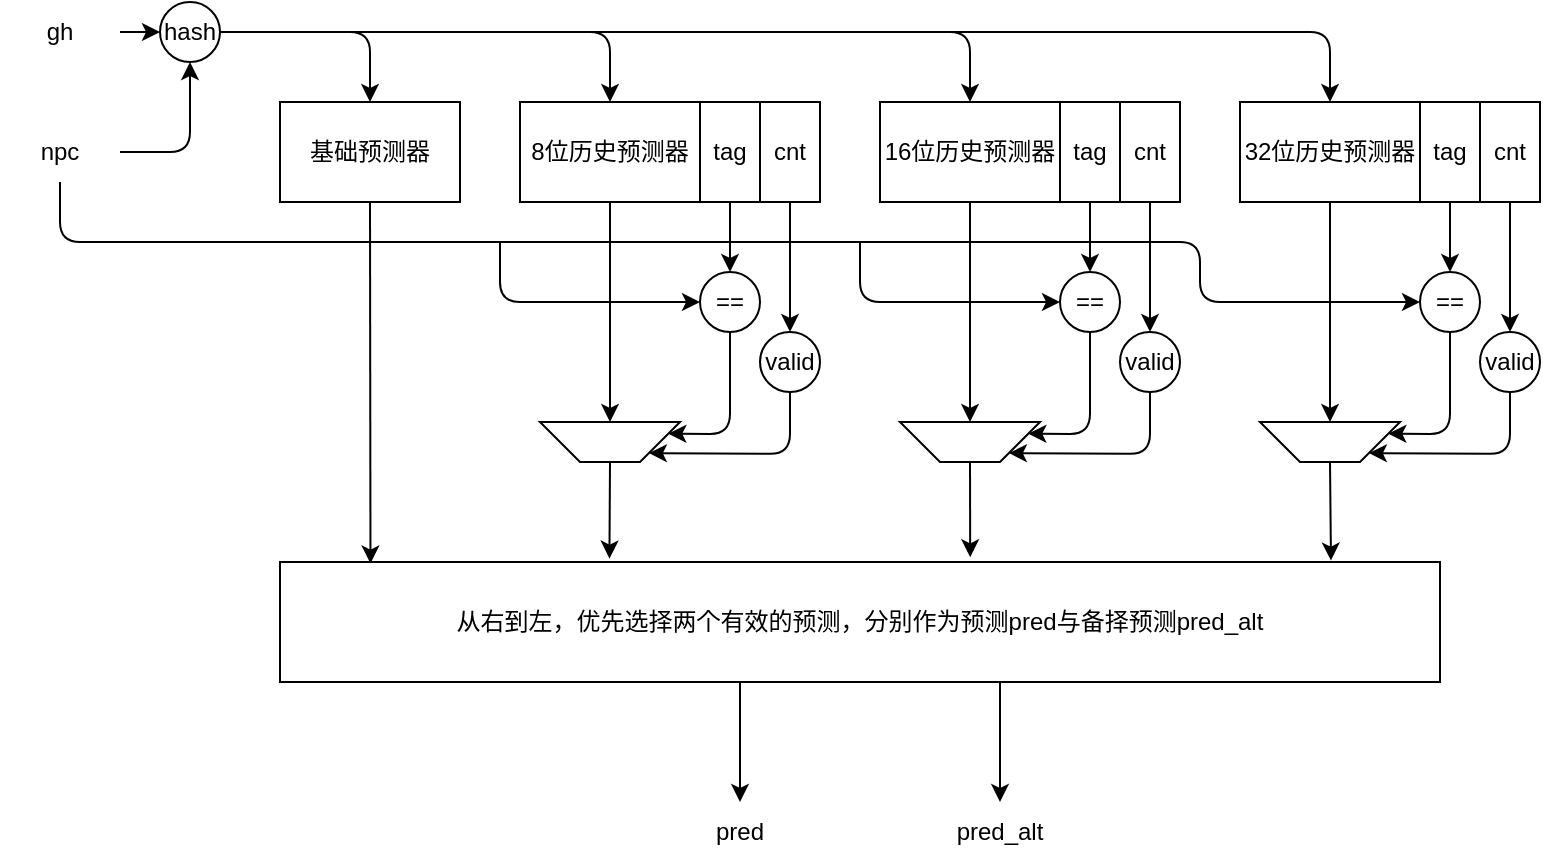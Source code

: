 <mxfile>
    <diagram id="iqQJ3oC0jEPZve3Dk3XF" name="第 1 页">
        <mxGraphModel dx="960" dy="493" grid="1" gridSize="10" guides="1" tooltips="1" connect="1" arrows="1" fold="1" page="1" pageScale="1" pageWidth="827" pageHeight="1169" math="0" shadow="0">
            <root>
                <mxCell id="0"/>
                <mxCell id="1" parent="0"/>
                <mxCell id="76" style="edgeStyle=none;html=1;exitX=0.5;exitY=1;exitDx=0;exitDy=0;entryX=0.078;entryY=0.013;entryDx=0;entryDy=0;entryPerimeter=0;" edge="1" parent="1" source="2" target="75">
                    <mxGeometry relative="1" as="geometry"/>
                </mxCell>
                <mxCell id="2" value="基础预测器" style="rounded=0;whiteSpace=wrap;html=1;" vertex="1" parent="1">
                    <mxGeometry x="150" y="260" width="90" height="50" as="geometry"/>
                </mxCell>
                <mxCell id="26" style="edgeStyle=none;html=1;exitX=1;exitY=0.5;exitDx=0;exitDy=0;entryX=0.5;entryY=1;entryDx=0;entryDy=0;" edge="1" parent="1" source="9" target="38">
                    <mxGeometry relative="1" as="geometry">
                        <mxPoint x="105" y="250" as="targetPoint"/>
                        <Array as="points">
                            <mxPoint x="105" y="285"/>
                        </Array>
                    </mxGeometry>
                </mxCell>
                <mxCell id="71" style="edgeStyle=none;html=1;exitX=0.5;exitY=1;exitDx=0;exitDy=0;entryX=0;entryY=0.5;entryDx=0;entryDy=0;" edge="1" parent="1" source="9">
                    <mxGeometry relative="1" as="geometry">
                        <mxPoint x="720" y="360" as="targetPoint"/>
                        <Array as="points">
                            <mxPoint x="40" y="330"/>
                            <mxPoint x="610" y="330"/>
                            <mxPoint x="610" y="360"/>
                        </Array>
                    </mxGeometry>
                </mxCell>
                <mxCell id="9" value="npc" style="text;html=1;strokeColor=none;fillColor=none;align=center;verticalAlign=middle;whiteSpace=wrap;rounded=0;" vertex="1" parent="1">
                    <mxGeometry x="10" y="270" width="60" height="30" as="geometry"/>
                </mxCell>
                <mxCell id="25" style="edgeStyle=none;html=1;exitX=1;exitY=0.5;exitDx=0;exitDy=0;entryX=0;entryY=0.5;entryDx=0;entryDy=0;" edge="1" parent="1" source="23">
                    <mxGeometry relative="1" as="geometry">
                        <mxPoint x="90" y="225" as="targetPoint"/>
                    </mxGeometry>
                </mxCell>
                <mxCell id="23" value="gh" style="text;html=1;strokeColor=none;fillColor=none;align=center;verticalAlign=middle;whiteSpace=wrap;rounded=0;" vertex="1" parent="1">
                    <mxGeometry x="10" y="210" width="60" height="30" as="geometry"/>
                </mxCell>
                <mxCell id="28" style="edgeStyle=none;html=1;exitX=1;exitY=0.5;exitDx=0;exitDy=0;entryX=0.5;entryY=0;entryDx=0;entryDy=0;" edge="1" parent="1">
                    <mxGeometry relative="1" as="geometry">
                        <mxPoint x="675" y="260" as="targetPoint"/>
                        <mxPoint x="120" y="225" as="sourcePoint"/>
                        <Array as="points">
                            <mxPoint x="675" y="225"/>
                        </Array>
                    </mxGeometry>
                </mxCell>
                <mxCell id="29" style="edgeStyle=none;html=1;exitX=1;exitY=0.5;exitDx=0;exitDy=0;entryX=0.5;entryY=0;entryDx=0;entryDy=0;" edge="1" parent="1" target="2">
                    <mxGeometry relative="1" as="geometry">
                        <mxPoint x="120" y="225" as="sourcePoint"/>
                        <Array as="points">
                            <mxPoint x="195" y="225"/>
                        </Array>
                    </mxGeometry>
                </mxCell>
                <mxCell id="30" style="edgeStyle=none;html=1;exitX=1;exitY=0.5;exitDx=0;exitDy=0;entryX=0.5;entryY=0;entryDx=0;entryDy=0;" edge="1" parent="1" target="5">
                    <mxGeometry relative="1" as="geometry">
                        <mxPoint x="120" y="225" as="sourcePoint"/>
                        <Array as="points">
                            <mxPoint x="315" y="225"/>
                        </Array>
                    </mxGeometry>
                </mxCell>
                <mxCell id="31" style="edgeStyle=none;html=1;exitX=1;exitY=0.5;exitDx=0;exitDy=0;entryX=0.5;entryY=0;entryDx=0;entryDy=0;" edge="1" parent="1">
                    <mxGeometry relative="1" as="geometry">
                        <mxPoint x="120" y="225" as="sourcePoint"/>
                        <mxPoint x="495" y="260" as="targetPoint"/>
                        <Array as="points">
                            <mxPoint x="495" y="225"/>
                        </Array>
                    </mxGeometry>
                </mxCell>
                <mxCell id="38" value="hash" style="ellipse;whiteSpace=wrap;html=1;aspect=fixed;" vertex="1" parent="1">
                    <mxGeometry x="90" y="210" width="30" height="30" as="geometry"/>
                </mxCell>
                <mxCell id="75" value="从右到左，优先选择两个有效的预测，分别作为预测pred与备择预测pred_alt" style="rounded=0;whiteSpace=wrap;html=1;" vertex="1" parent="1">
                    <mxGeometry x="150" y="490" width="580" height="60" as="geometry"/>
                </mxCell>
                <mxCell id="82" style="edgeStyle=none;html=1;exitX=0.5;exitY=0;exitDx=0;exitDy=0;entryX=0.284;entryY=-0.028;entryDx=0;entryDy=0;entryPerimeter=0;" edge="1" parent="1" source="77" target="75">
                    <mxGeometry relative="1" as="geometry"/>
                </mxCell>
                <mxCell id="83" value="" style="group" vertex="1" connectable="0" parent="1">
                    <mxGeometry x="260" y="260" width="160" height="180" as="geometry"/>
                </mxCell>
                <mxCell id="48" value="" style="group" vertex="1" connectable="0" parent="83">
                    <mxGeometry x="10" width="150" height="145" as="geometry"/>
                </mxCell>
                <mxCell id="45" value="" style="group" vertex="1" connectable="0" parent="48">
                    <mxGeometry width="150" height="145" as="geometry"/>
                </mxCell>
                <mxCell id="14" value="" style="group" vertex="1" connectable="0" parent="45">
                    <mxGeometry width="150" height="50" as="geometry"/>
                </mxCell>
                <mxCell id="5" value="8位历史预测器" style="rounded=0;whiteSpace=wrap;html=1;" vertex="1" parent="14">
                    <mxGeometry width="90" height="50" as="geometry"/>
                </mxCell>
                <mxCell id="11" value="tag" style="rounded=0;whiteSpace=wrap;html=1;" vertex="1" parent="14">
                    <mxGeometry x="90" width="30" height="50" as="geometry"/>
                </mxCell>
                <mxCell id="12" value="cnt" style="rounded=0;whiteSpace=wrap;html=1;" vertex="1" parent="14">
                    <mxGeometry x="120" width="30" height="50" as="geometry"/>
                </mxCell>
                <mxCell id="35" style="edgeStyle=none;html=1;exitX=0.5;exitY=1;exitDx=0;exitDy=0;entryX=0.5;entryY=0;entryDx=0;entryDy=0;" edge="1" parent="45" source="11" target="34">
                    <mxGeometry relative="1" as="geometry"/>
                </mxCell>
                <mxCell id="41" value="" style="group" vertex="1" connectable="0" parent="45">
                    <mxGeometry x="90" y="85" width="30" height="30" as="geometry"/>
                </mxCell>
                <mxCell id="34" value="==" style="ellipse;whiteSpace=wrap;html=1;aspect=fixed;" vertex="1" parent="41">
                    <mxGeometry width="30" height="30" as="geometry"/>
                </mxCell>
                <mxCell id="46" value="valid" style="ellipse;whiteSpace=wrap;html=1;aspect=fixed;" vertex="1" parent="45">
                    <mxGeometry x="120" y="115" width="30" height="30" as="geometry"/>
                </mxCell>
                <mxCell id="47" style="edgeStyle=none;html=1;exitX=0.5;exitY=1;exitDx=0;exitDy=0;entryX=0.5;entryY=0;entryDx=0;entryDy=0;" edge="1" parent="45" source="12" target="46">
                    <mxGeometry relative="1" as="geometry"/>
                </mxCell>
                <mxCell id="72" value="" style="endArrow=classic;html=1;entryX=0;entryY=0.5;entryDx=0;entryDy=0;" edge="1" parent="83" target="34">
                    <mxGeometry width="50" height="50" relative="1" as="geometry">
                        <mxPoint y="70" as="sourcePoint"/>
                        <mxPoint x="80" y="80" as="targetPoint"/>
                        <Array as="points">
                            <mxPoint y="100"/>
                        </Array>
                    </mxGeometry>
                </mxCell>
                <mxCell id="77" value="" style="shape=trapezoid;perimeter=trapezoidPerimeter;whiteSpace=wrap;html=1;fixedSize=1;rotation=-180;" vertex="1" parent="83">
                    <mxGeometry x="20" y="160" width="70" height="20" as="geometry"/>
                </mxCell>
                <mxCell id="78" style="edgeStyle=none;html=1;exitX=0.5;exitY=1;exitDx=0;exitDy=0;entryX=0.5;entryY=1;entryDx=0;entryDy=0;" edge="1" parent="83" source="5" target="77">
                    <mxGeometry relative="1" as="geometry"/>
                </mxCell>
                <mxCell id="80" style="edgeStyle=none;html=1;exitX=0.5;exitY=1;exitDx=0;exitDy=0;entryX=0;entryY=0.75;entryDx=0;entryDy=0;" edge="1" parent="83" source="34" target="77">
                    <mxGeometry relative="1" as="geometry">
                        <Array as="points">
                            <mxPoint x="115" y="166"/>
                        </Array>
                    </mxGeometry>
                </mxCell>
                <mxCell id="81" style="edgeStyle=none;html=1;exitX=0.5;exitY=1;exitDx=0;exitDy=0;entryX=0;entryY=0;entryDx=0;entryDy=0;" edge="1" parent="83" source="46" target="77">
                    <mxGeometry relative="1" as="geometry">
                        <Array as="points">
                            <mxPoint x="145" y="176"/>
                        </Array>
                    </mxGeometry>
                </mxCell>
                <mxCell id="102" value="" style="group" vertex="1" connectable="0" parent="1">
                    <mxGeometry x="440" y="260" width="160" height="180" as="geometry"/>
                </mxCell>
                <mxCell id="103" value="" style="group" vertex="1" connectable="0" parent="102">
                    <mxGeometry x="10" width="150" height="145" as="geometry"/>
                </mxCell>
                <mxCell id="104" value="" style="group" vertex="1" connectable="0" parent="103">
                    <mxGeometry width="150" height="145" as="geometry"/>
                </mxCell>
                <mxCell id="105" value="" style="group" vertex="1" connectable="0" parent="104">
                    <mxGeometry width="150" height="50" as="geometry"/>
                </mxCell>
                <mxCell id="106" value="16位历史预测器" style="rounded=0;whiteSpace=wrap;html=1;" vertex="1" parent="105">
                    <mxGeometry width="90" height="50" as="geometry"/>
                </mxCell>
                <mxCell id="107" value="tag" style="rounded=0;whiteSpace=wrap;html=1;" vertex="1" parent="105">
                    <mxGeometry x="90" width="30" height="50" as="geometry"/>
                </mxCell>
                <mxCell id="108" value="cnt" style="rounded=0;whiteSpace=wrap;html=1;" vertex="1" parent="105">
                    <mxGeometry x="120" width="30" height="50" as="geometry"/>
                </mxCell>
                <mxCell id="109" style="edgeStyle=none;html=1;exitX=0.5;exitY=1;exitDx=0;exitDy=0;entryX=0.5;entryY=0;entryDx=0;entryDy=0;" edge="1" parent="104" source="107" target="111">
                    <mxGeometry relative="1" as="geometry"/>
                </mxCell>
                <mxCell id="110" value="" style="group" vertex="1" connectable="0" parent="104">
                    <mxGeometry x="90" y="85" width="30" height="30" as="geometry"/>
                </mxCell>
                <mxCell id="111" value="==" style="ellipse;whiteSpace=wrap;html=1;aspect=fixed;" vertex="1" parent="110">
                    <mxGeometry width="30" height="30" as="geometry"/>
                </mxCell>
                <mxCell id="112" value="valid" style="ellipse;whiteSpace=wrap;html=1;aspect=fixed;" vertex="1" parent="104">
                    <mxGeometry x="120" y="115" width="30" height="30" as="geometry"/>
                </mxCell>
                <mxCell id="113" style="edgeStyle=none;html=1;exitX=0.5;exitY=1;exitDx=0;exitDy=0;entryX=0.5;entryY=0;entryDx=0;entryDy=0;" edge="1" parent="104" source="108" target="112">
                    <mxGeometry relative="1" as="geometry"/>
                </mxCell>
                <mxCell id="114" value="" style="endArrow=classic;html=1;entryX=0;entryY=0.5;entryDx=0;entryDy=0;" edge="1" parent="102" target="111">
                    <mxGeometry width="50" height="50" relative="1" as="geometry">
                        <mxPoint y="70" as="sourcePoint"/>
                        <mxPoint x="80" y="80" as="targetPoint"/>
                        <Array as="points">
                            <mxPoint y="100"/>
                        </Array>
                    </mxGeometry>
                </mxCell>
                <mxCell id="115" value="" style="shape=trapezoid;perimeter=trapezoidPerimeter;whiteSpace=wrap;html=1;fixedSize=1;rotation=-180;" vertex="1" parent="102">
                    <mxGeometry x="20" y="160" width="70" height="20" as="geometry"/>
                </mxCell>
                <mxCell id="116" style="edgeStyle=none;html=1;exitX=0.5;exitY=1;exitDx=0;exitDy=0;entryX=0.5;entryY=1;entryDx=0;entryDy=0;" edge="1" parent="102" source="106" target="115">
                    <mxGeometry relative="1" as="geometry"/>
                </mxCell>
                <mxCell id="117" style="edgeStyle=none;html=1;exitX=0.5;exitY=1;exitDx=0;exitDy=0;entryX=0;entryY=0.75;entryDx=0;entryDy=0;" edge="1" parent="102" source="111" target="115">
                    <mxGeometry relative="1" as="geometry">
                        <Array as="points">
                            <mxPoint x="115" y="166"/>
                        </Array>
                    </mxGeometry>
                </mxCell>
                <mxCell id="118" style="edgeStyle=none;html=1;exitX=0.5;exitY=1;exitDx=0;exitDy=0;entryX=0;entryY=0;entryDx=0;entryDy=0;" edge="1" parent="102" source="112" target="115">
                    <mxGeometry relative="1" as="geometry">
                        <Array as="points">
                            <mxPoint x="145" y="176"/>
                        </Array>
                    </mxGeometry>
                </mxCell>
                <mxCell id="119" value="" style="group" vertex="1" connectable="0" parent="1">
                    <mxGeometry x="620" y="260" width="160" height="180" as="geometry"/>
                </mxCell>
                <mxCell id="120" value="" style="group" vertex="1" connectable="0" parent="119">
                    <mxGeometry x="10" width="150" height="145" as="geometry"/>
                </mxCell>
                <mxCell id="121" value="" style="group" vertex="1" connectable="0" parent="120">
                    <mxGeometry width="150" height="145" as="geometry"/>
                </mxCell>
                <mxCell id="122" value="" style="group" vertex="1" connectable="0" parent="121">
                    <mxGeometry width="150" height="50" as="geometry"/>
                </mxCell>
                <mxCell id="123" value="32位历史预测器" style="rounded=0;whiteSpace=wrap;html=1;" vertex="1" parent="122">
                    <mxGeometry width="90" height="50" as="geometry"/>
                </mxCell>
                <mxCell id="124" value="tag" style="rounded=0;whiteSpace=wrap;html=1;" vertex="1" parent="122">
                    <mxGeometry x="90" width="30" height="50" as="geometry"/>
                </mxCell>
                <mxCell id="125" value="cnt" style="rounded=0;whiteSpace=wrap;html=1;" vertex="1" parent="122">
                    <mxGeometry x="120" width="30" height="50" as="geometry"/>
                </mxCell>
                <mxCell id="126" style="edgeStyle=none;html=1;exitX=0.5;exitY=1;exitDx=0;exitDy=0;entryX=0.5;entryY=0;entryDx=0;entryDy=0;" edge="1" parent="121" source="124" target="128">
                    <mxGeometry relative="1" as="geometry"/>
                </mxCell>
                <mxCell id="127" value="" style="group" vertex="1" connectable="0" parent="121">
                    <mxGeometry x="90" y="85" width="30" height="30" as="geometry"/>
                </mxCell>
                <mxCell id="128" value="==" style="ellipse;whiteSpace=wrap;html=1;aspect=fixed;" vertex="1" parent="127">
                    <mxGeometry width="30" height="30" as="geometry"/>
                </mxCell>
                <mxCell id="129" value="valid" style="ellipse;whiteSpace=wrap;html=1;aspect=fixed;" vertex="1" parent="121">
                    <mxGeometry x="120" y="115" width="30" height="30" as="geometry"/>
                </mxCell>
                <mxCell id="130" style="edgeStyle=none;html=1;exitX=0.5;exitY=1;exitDx=0;exitDy=0;entryX=0.5;entryY=0;entryDx=0;entryDy=0;" edge="1" parent="121" source="125" target="129">
                    <mxGeometry relative="1" as="geometry"/>
                </mxCell>
                <mxCell id="132" value="" style="shape=trapezoid;perimeter=trapezoidPerimeter;whiteSpace=wrap;html=1;fixedSize=1;rotation=-180;" vertex="1" parent="119">
                    <mxGeometry x="20" y="160" width="70" height="20" as="geometry"/>
                </mxCell>
                <mxCell id="133" style="edgeStyle=none;html=1;exitX=0.5;exitY=1;exitDx=0;exitDy=0;entryX=0.5;entryY=1;entryDx=0;entryDy=0;" edge="1" parent="119" source="123" target="132">
                    <mxGeometry relative="1" as="geometry"/>
                </mxCell>
                <mxCell id="134" style="edgeStyle=none;html=1;exitX=0.5;exitY=1;exitDx=0;exitDy=0;entryX=0;entryY=0.75;entryDx=0;entryDy=0;" edge="1" parent="119" source="128" target="132">
                    <mxGeometry relative="1" as="geometry">
                        <Array as="points">
                            <mxPoint x="115" y="166"/>
                        </Array>
                    </mxGeometry>
                </mxCell>
                <mxCell id="135" style="edgeStyle=none;html=1;exitX=0.5;exitY=1;exitDx=0;exitDy=0;entryX=0;entryY=0;entryDx=0;entryDy=0;" edge="1" parent="119" source="129" target="132">
                    <mxGeometry relative="1" as="geometry">
                        <Array as="points">
                            <mxPoint x="145" y="176"/>
                        </Array>
                    </mxGeometry>
                </mxCell>
                <mxCell id="137" style="edgeStyle=none;html=1;exitX=0.5;exitY=0;exitDx=0;exitDy=0;entryX=0.906;entryY=-0.012;entryDx=0;entryDy=0;entryPerimeter=0;" edge="1" parent="1" source="132" target="75">
                    <mxGeometry relative="1" as="geometry">
                        <mxPoint x="675" y="490" as="targetPoint"/>
                    </mxGeometry>
                </mxCell>
                <mxCell id="138" style="edgeStyle=none;html=1;exitX=0.5;exitY=0;exitDx=0;exitDy=0;entryX=0.595;entryY=-0.039;entryDx=0;entryDy=0;entryPerimeter=0;" edge="1" parent="1" source="115" target="75">
                    <mxGeometry relative="1" as="geometry"/>
                </mxCell>
                <mxCell id="140" value="pred" style="text;html=1;strokeColor=none;fillColor=none;align=center;verticalAlign=middle;whiteSpace=wrap;rounded=0;" vertex="1" parent="1">
                    <mxGeometry x="350" y="610" width="60" height="30" as="geometry"/>
                </mxCell>
                <mxCell id="141" value="" style="endArrow=classic;html=1;entryX=0.5;entryY=0;entryDx=0;entryDy=0;" edge="1" parent="1" target="140">
                    <mxGeometry width="50" height="50" relative="1" as="geometry">
                        <mxPoint x="380" y="550" as="sourcePoint"/>
                        <mxPoint x="450" y="560" as="targetPoint"/>
                    </mxGeometry>
                </mxCell>
                <mxCell id="142" value="pred_alt" style="text;html=1;strokeColor=none;fillColor=none;align=center;verticalAlign=middle;whiteSpace=wrap;rounded=0;" vertex="1" parent="1">
                    <mxGeometry x="480" y="610" width="60" height="30" as="geometry"/>
                </mxCell>
                <mxCell id="143" value="" style="endArrow=classic;html=1;entryX=0.5;entryY=0;entryDx=0;entryDy=0;" edge="1" parent="1" target="142">
                    <mxGeometry width="50" height="50" relative="1" as="geometry">
                        <mxPoint x="510" y="550" as="sourcePoint"/>
                        <mxPoint x="580" y="560" as="targetPoint"/>
                    </mxGeometry>
                </mxCell>
            </root>
        </mxGraphModel>
    </diagram>
</mxfile>